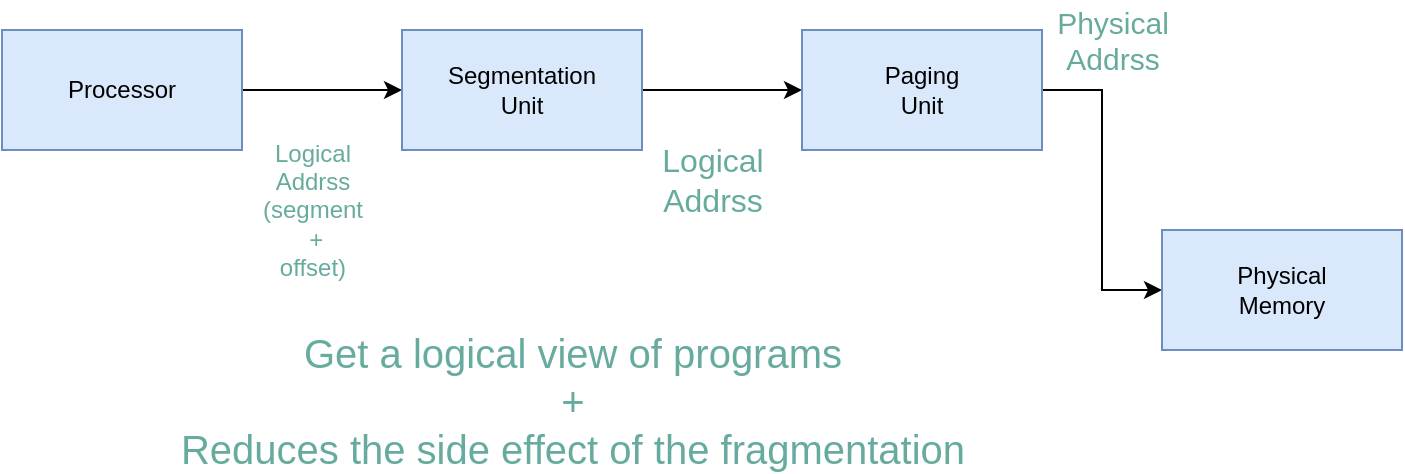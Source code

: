 <mxfile version="13.4.2" type="github">
  <diagram id="bSueK2B_DSokIzOHAojS" name="Page-1">
    <mxGraphModel dx="2066" dy="1105" grid="1" gridSize="10" guides="1" tooltips="1" connect="1" arrows="1" fold="1" page="1" pageScale="1" pageWidth="827" pageHeight="1169" math="0" shadow="0">
      <root>
        <mxCell id="0" />
        <mxCell id="1" parent="0" />
        <mxCell id="-fQMSUDnfjwQ-CEq6eAJ-5" style="edgeStyle=orthogonalEdgeStyle;rounded=0;orthogonalLoop=1;jettySize=auto;html=1;entryX=0;entryY=0.5;entryDx=0;entryDy=0;" edge="1" parent="1" source="-fQMSUDnfjwQ-CEq6eAJ-1" target="-fQMSUDnfjwQ-CEq6eAJ-2">
          <mxGeometry relative="1" as="geometry" />
        </mxCell>
        <mxCell id="-fQMSUDnfjwQ-CEq6eAJ-1" value="Processor" style="rounded=0;whiteSpace=wrap;html=1;fillColor=#dae8fc;strokeColor=#6c8ebf;" vertex="1" parent="1">
          <mxGeometry x="120" y="330" width="120" height="60" as="geometry" />
        </mxCell>
        <mxCell id="-fQMSUDnfjwQ-CEq6eAJ-6" style="edgeStyle=orthogonalEdgeStyle;rounded=0;orthogonalLoop=1;jettySize=auto;html=1;" edge="1" parent="1" source="-fQMSUDnfjwQ-CEq6eAJ-2" target="-fQMSUDnfjwQ-CEq6eAJ-3">
          <mxGeometry relative="1" as="geometry" />
        </mxCell>
        <mxCell id="-fQMSUDnfjwQ-CEq6eAJ-2" value="Segmentation&lt;br&gt;Unit" style="rounded=0;whiteSpace=wrap;html=1;fillColor=#dae8fc;strokeColor=#6c8ebf;" vertex="1" parent="1">
          <mxGeometry x="320" y="330" width="120" height="60" as="geometry" />
        </mxCell>
        <mxCell id="-fQMSUDnfjwQ-CEq6eAJ-7" style="edgeStyle=orthogonalEdgeStyle;rounded=0;orthogonalLoop=1;jettySize=auto;html=1;entryX=0;entryY=0.5;entryDx=0;entryDy=0;" edge="1" parent="1" source="-fQMSUDnfjwQ-CEq6eAJ-3" target="-fQMSUDnfjwQ-CEq6eAJ-4">
          <mxGeometry relative="1" as="geometry" />
        </mxCell>
        <mxCell id="-fQMSUDnfjwQ-CEq6eAJ-3" value="Paging&lt;br&gt;Unit" style="rounded=0;whiteSpace=wrap;html=1;fillColor=#dae8fc;strokeColor=#6c8ebf;" vertex="1" parent="1">
          <mxGeometry x="520" y="330" width="120" height="60" as="geometry" />
        </mxCell>
        <mxCell id="-fQMSUDnfjwQ-CEq6eAJ-4" value="Physical&lt;br&gt;Memory" style="rounded=0;whiteSpace=wrap;html=1;fillColor=#dae8fc;strokeColor=#6c8ebf;" vertex="1" parent="1">
          <mxGeometry x="700" y="430" width="120" height="60" as="geometry" />
        </mxCell>
        <mxCell id="2" value="&lt;font color=&quot;#67ab9f&quot;&gt;Logical&lt;br&gt;Addrss&lt;br&gt;(segment&lt;br&gt;&amp;nbsp;+ &lt;br&gt;offset)&lt;br&gt;&lt;/font&gt;" style="text;html=1;align=center;verticalAlign=middle;resizable=0;points=[];autosize=1;" vertex="1" parent="1">
          <mxGeometry x="240" y="380" width="70" height="80" as="geometry" />
        </mxCell>
        <mxCell id="-fQMSUDnfjwQ-CEq6eAJ-8" value="&lt;font color=&quot;#67ab9f&quot; style=&quot;font-size: 16px&quot;&gt;Logical&lt;br&gt;Addrss&lt;/font&gt;" style="text;html=1;align=center;verticalAlign=middle;resizable=0;points=[];autosize=1;" vertex="1" parent="1">
          <mxGeometry x="440" y="385" width="70" height="40" as="geometry" />
        </mxCell>
        <mxCell id="-fQMSUDnfjwQ-CEq6eAJ-9" value="&lt;font color=&quot;#67ab9f&quot; style=&quot;font-size: 15px&quot;&gt;Physical&lt;br&gt;Addrss&lt;/font&gt;" style="text;html=1;align=center;verticalAlign=middle;resizable=0;points=[];autosize=1;" vertex="1" parent="1">
          <mxGeometry x="640" y="315" width="70" height="40" as="geometry" />
        </mxCell>
        <mxCell id="-fQMSUDnfjwQ-CEq6eAJ-10" value="&lt;font style=&quot;font-size: 20px&quot;&gt;&lt;font color=&quot;#67ab9f&quot;&gt;Get a logical view of programs&lt;br&gt;+&lt;br&gt;Reduces the side effect of the fragmentation&lt;/font&gt;&lt;br&gt;&lt;/font&gt;" style="text;html=1;align=center;verticalAlign=middle;resizable=0;points=[];autosize=1;" vertex="1" parent="1">
          <mxGeometry x="200" y="490" width="410" height="50" as="geometry" />
        </mxCell>
      </root>
    </mxGraphModel>
  </diagram>
</mxfile>
